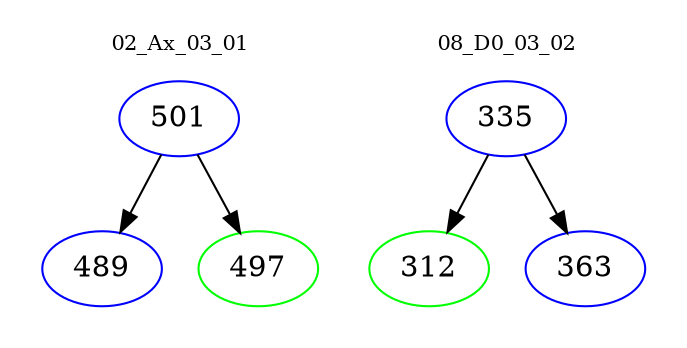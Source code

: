 digraph{
subgraph cluster_0 {
color = white
label = "02_Ax_03_01";
fontsize=10;
T0_501 [label="501", color="blue"]
T0_501 -> T0_489 [color="black"]
T0_489 [label="489", color="blue"]
T0_501 -> T0_497 [color="black"]
T0_497 [label="497", color="green"]
}
subgraph cluster_1 {
color = white
label = "08_D0_03_02";
fontsize=10;
T1_335 [label="335", color="blue"]
T1_335 -> T1_312 [color="black"]
T1_312 [label="312", color="green"]
T1_335 -> T1_363 [color="black"]
T1_363 [label="363", color="blue"]
}
}
